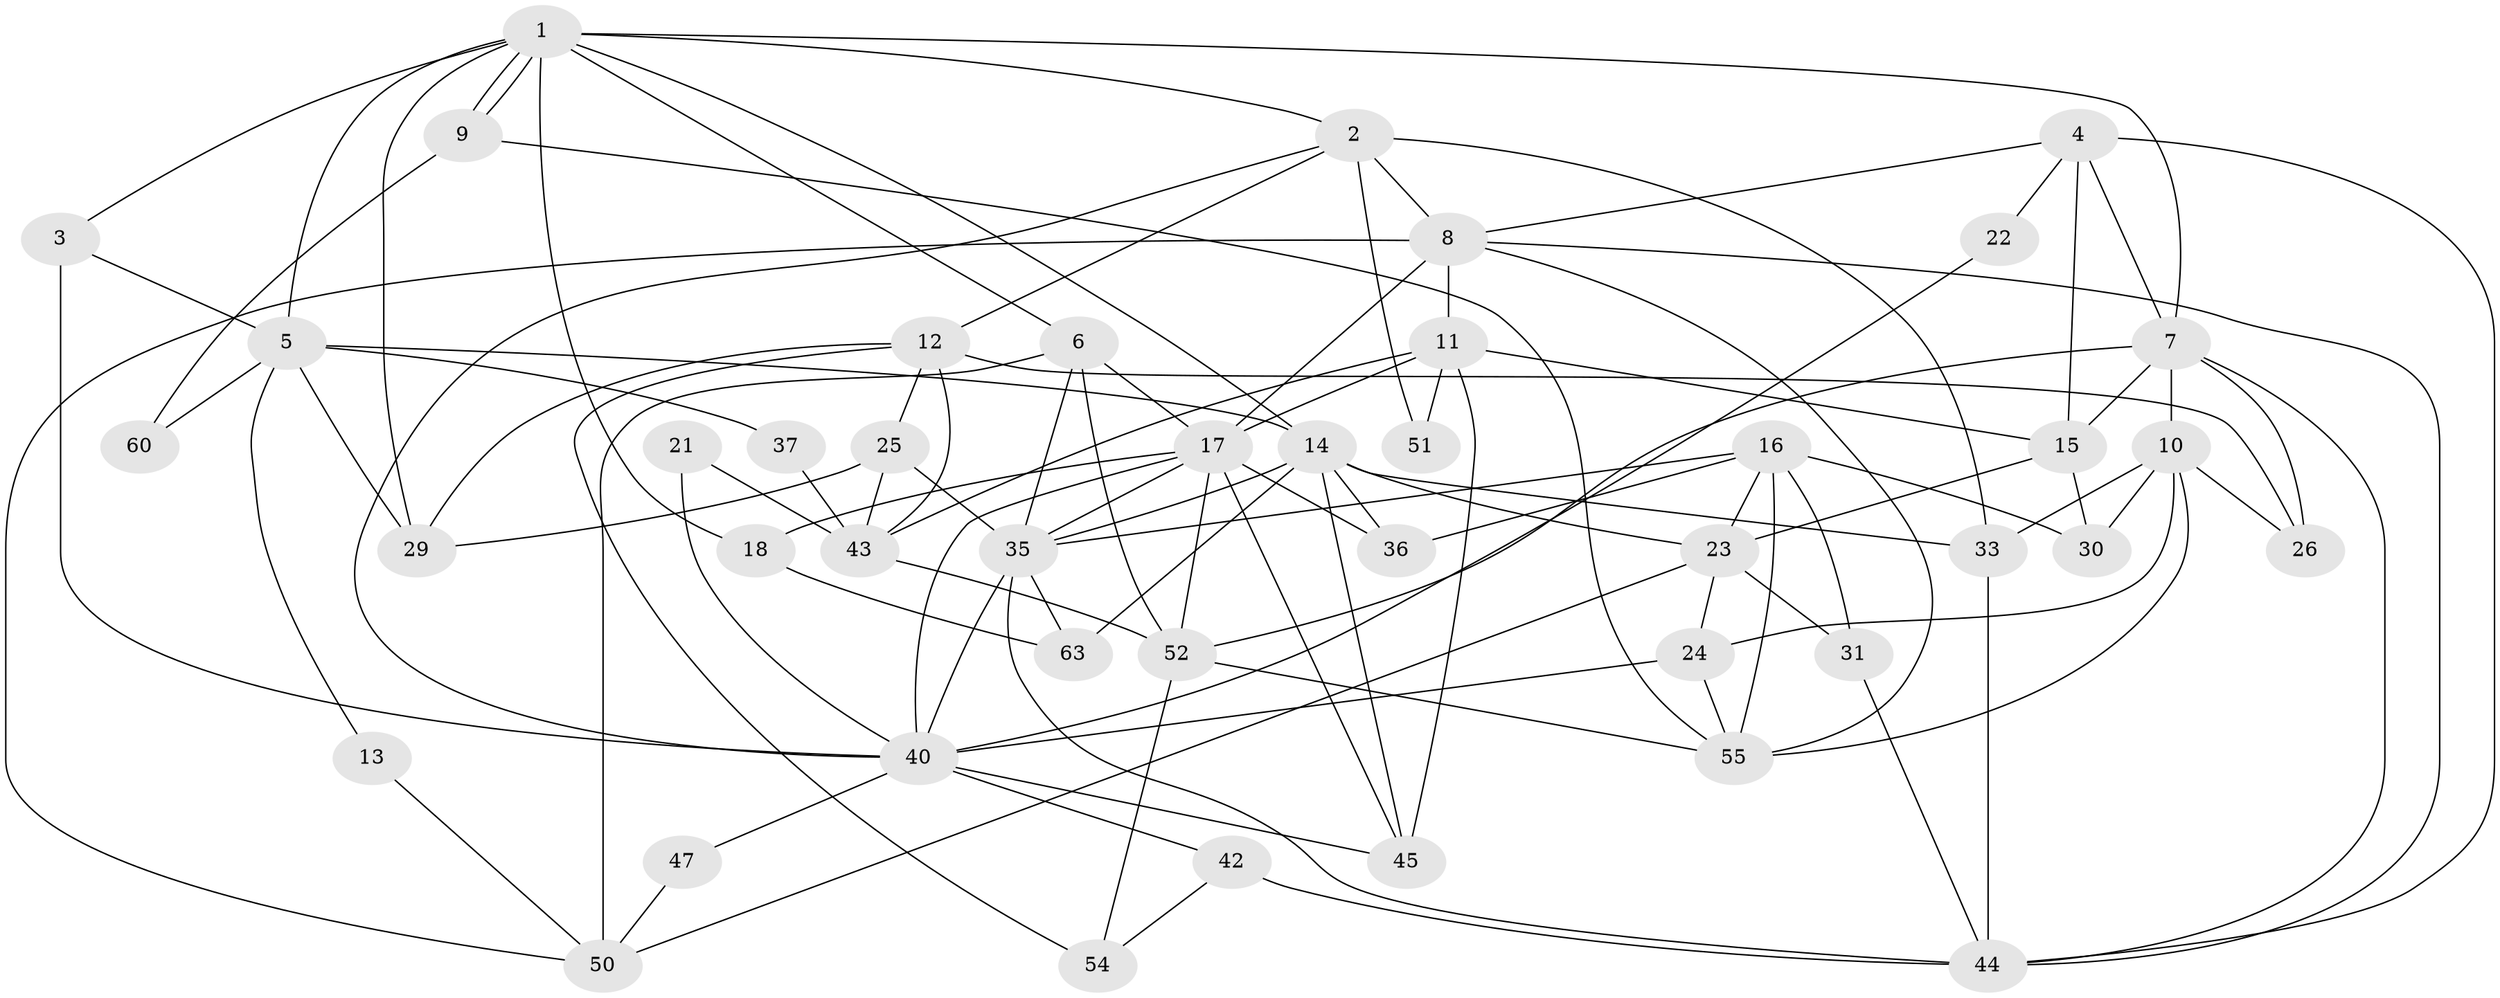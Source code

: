 // Generated by graph-tools (version 1.1) at 2025/52/02/27/25 19:52:01]
// undirected, 44 vertices, 106 edges
graph export_dot {
graph [start="1"]
  node [color=gray90,style=filled];
  1 [super="+19"];
  2 [super="+32"];
  3 [super="+56"];
  4 [super="+61"];
  5 [super="+48"];
  6;
  7 [super="+27"];
  8 [super="+34"];
  9;
  10 [super="+39"];
  11 [super="+38"];
  12 [super="+62"];
  13;
  14 [super="+20"];
  15;
  16 [super="+46"];
  17 [super="+28"];
  18;
  21;
  22;
  23 [super="+58"];
  24;
  25;
  26;
  29;
  30 [super="+57"];
  31;
  33;
  35 [super="+49"];
  36;
  37;
  40 [super="+41"];
  42;
  43 [super="+64"];
  44 [super="+53"];
  45;
  47;
  50;
  51;
  52 [super="+59"];
  54;
  55;
  60;
  63;
  1 -- 9;
  1 -- 9;
  1 -- 5;
  1 -- 18;
  1 -- 14 [weight=2];
  1 -- 2;
  1 -- 6;
  1 -- 29;
  1 -- 7;
  1 -- 3;
  2 -- 40;
  2 -- 8;
  2 -- 33;
  2 -- 51;
  2 -- 12;
  3 -- 5 [weight=2];
  3 -- 40;
  4 -- 22;
  4 -- 44;
  4 -- 8;
  4 -- 15;
  4 -- 7;
  5 -- 13;
  5 -- 37;
  5 -- 60;
  5 -- 29;
  5 -- 14;
  6 -- 52;
  6 -- 35;
  6 -- 50;
  6 -- 17;
  7 -- 44;
  7 -- 15;
  7 -- 10;
  7 -- 26;
  7 -- 52;
  8 -- 55;
  8 -- 50;
  8 -- 44;
  8 -- 11;
  8 -- 17;
  9 -- 55;
  9 -- 60;
  10 -- 26;
  10 -- 33;
  10 -- 55;
  10 -- 24;
  10 -- 30;
  11 -- 17;
  11 -- 15;
  11 -- 51;
  11 -- 43;
  11 -- 45;
  12 -- 54;
  12 -- 25;
  12 -- 26;
  12 -- 43;
  12 -- 29;
  13 -- 50;
  14 -- 35;
  14 -- 36;
  14 -- 33;
  14 -- 45;
  14 -- 63;
  14 -- 23;
  15 -- 30;
  15 -- 23;
  16 -- 55;
  16 -- 35;
  16 -- 36;
  16 -- 23;
  16 -- 31;
  16 -- 30;
  17 -- 36;
  17 -- 40;
  17 -- 45;
  17 -- 52;
  17 -- 18;
  17 -- 35;
  18 -- 63;
  21 -- 43;
  21 -- 40;
  22 -- 40;
  23 -- 50;
  23 -- 24;
  23 -- 31;
  24 -- 55;
  24 -- 40;
  25 -- 43;
  25 -- 29;
  25 -- 35;
  31 -- 44;
  33 -- 44;
  35 -- 40;
  35 -- 44;
  35 -- 63;
  37 -- 43;
  40 -- 42;
  40 -- 45;
  40 -- 47;
  42 -- 44;
  42 -- 54;
  43 -- 52;
  47 -- 50;
  52 -- 55;
  52 -- 54;
}
